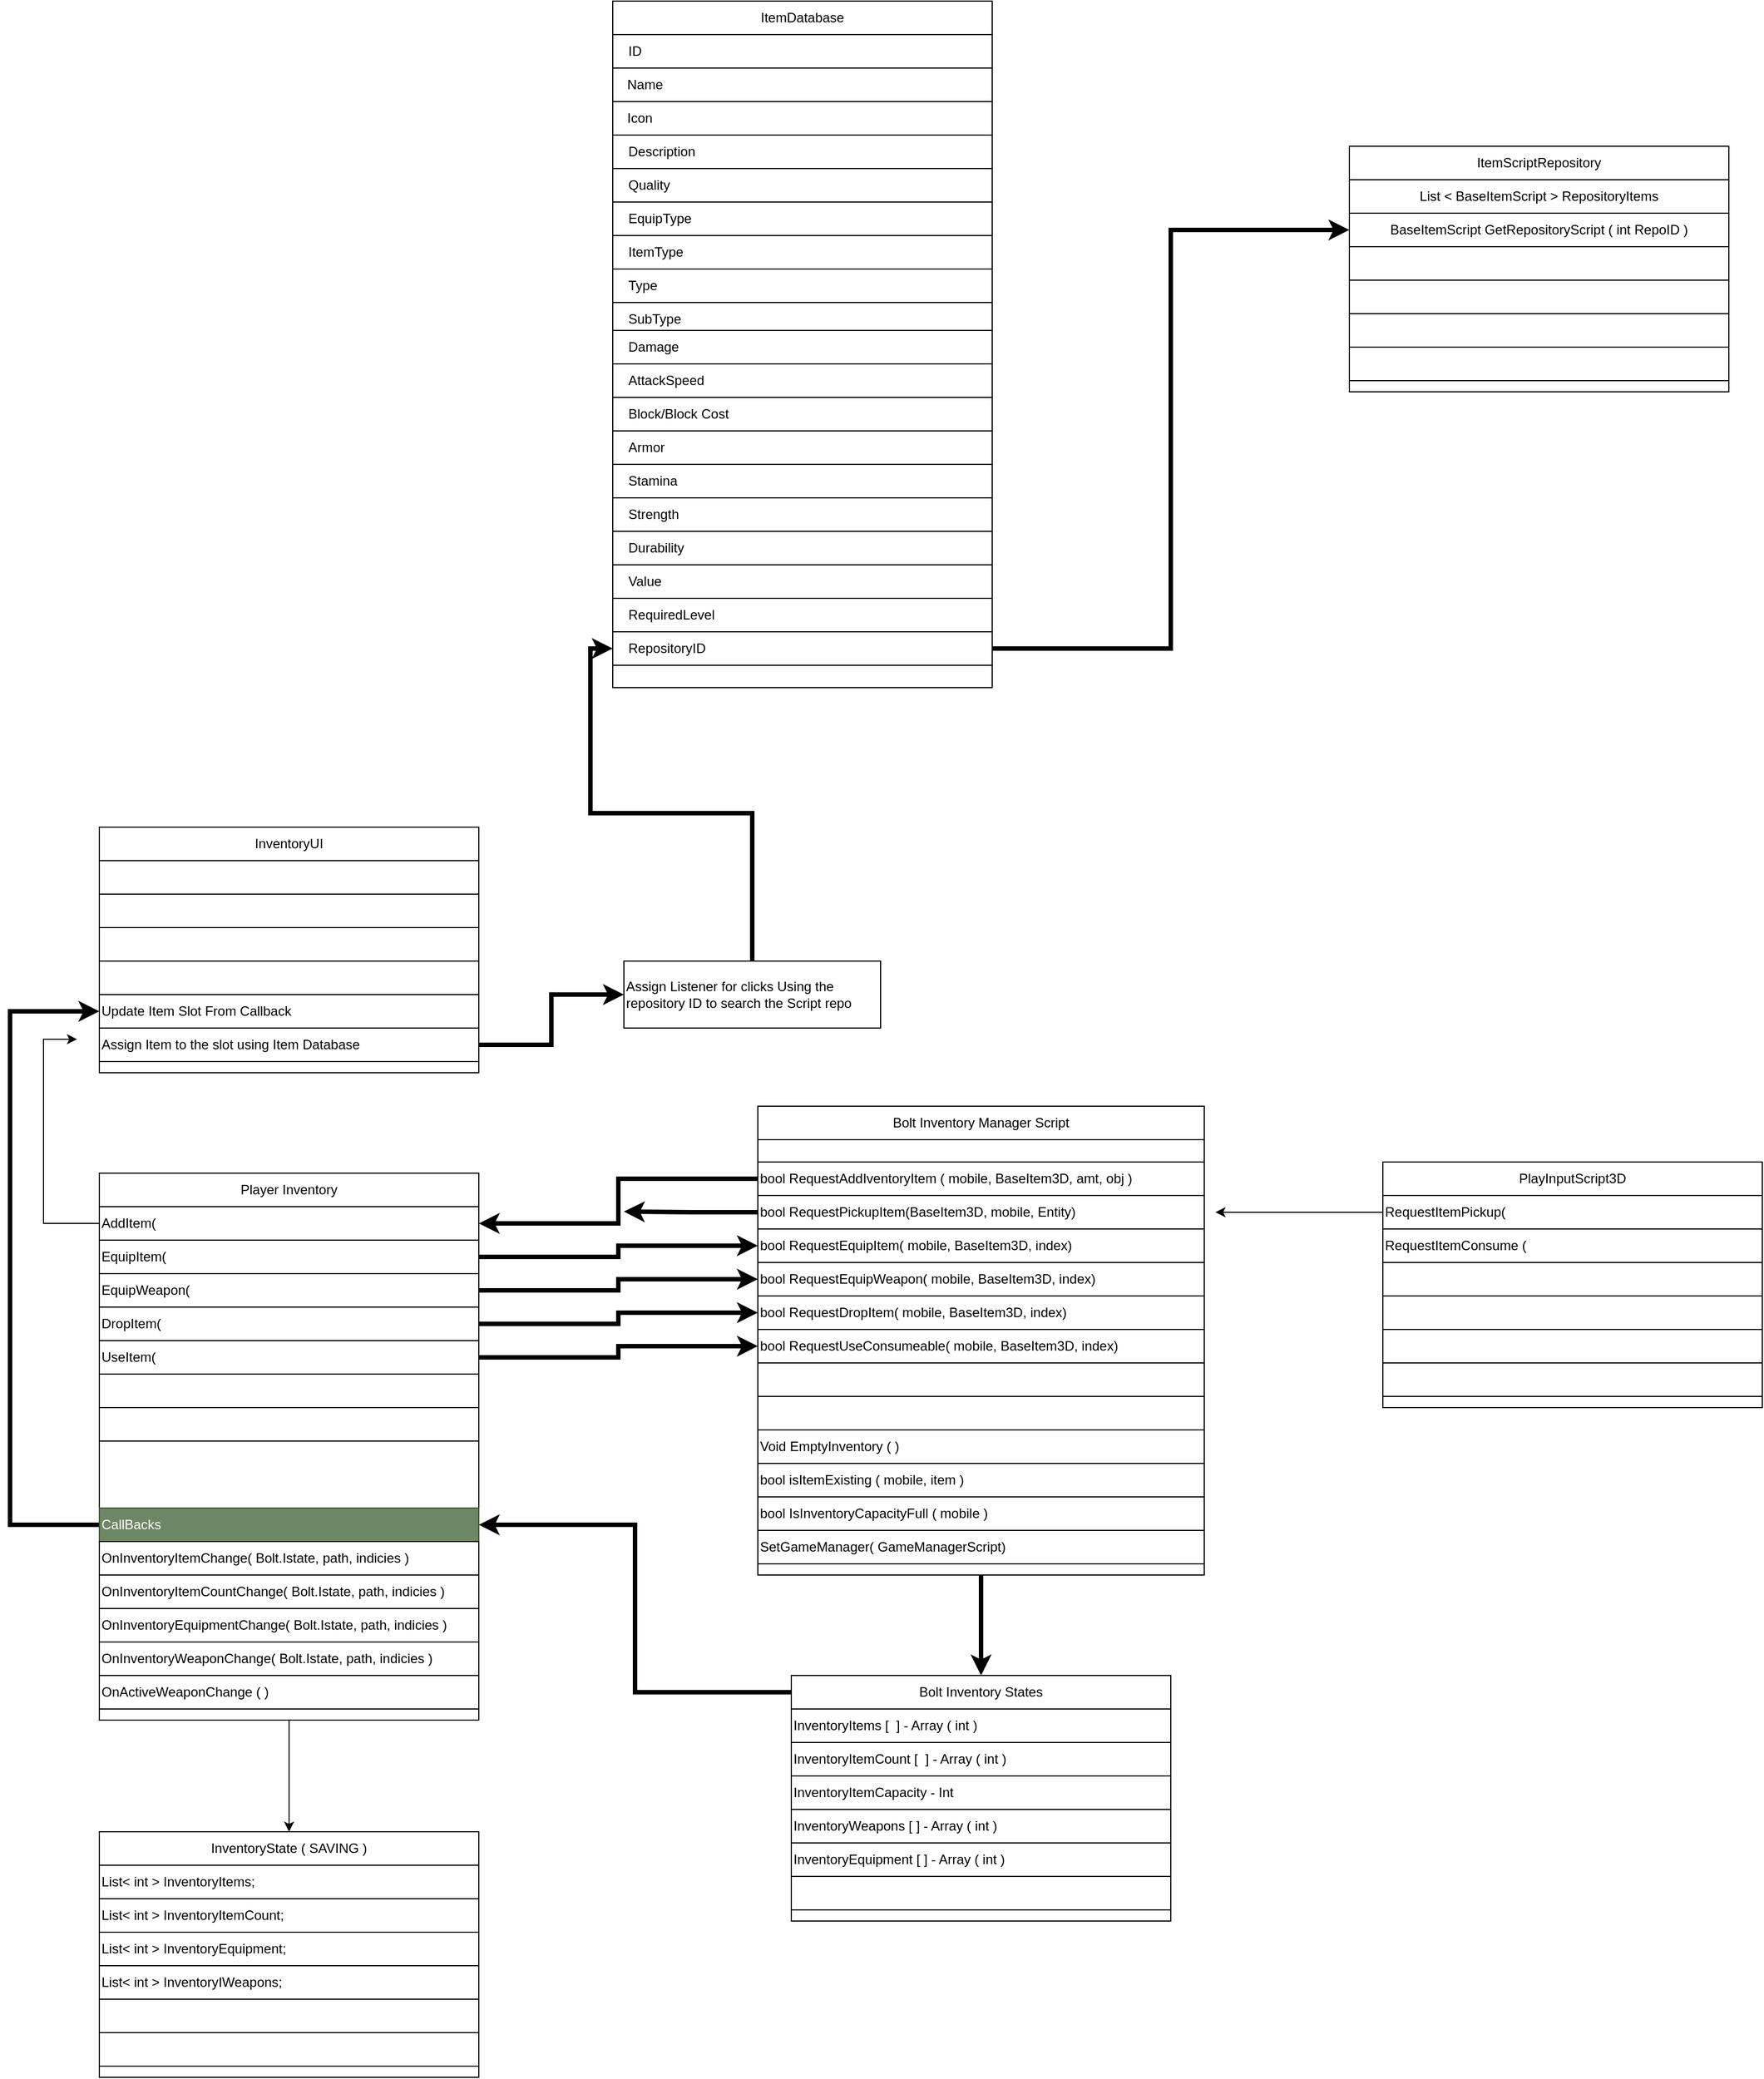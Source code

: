 <mxfile version="13.3.9" type="github">
  <diagram id="n1csDCfi8EnM-YTXpeLg" name="Page-1">
    <mxGraphModel dx="2647" dy="2227" grid="1" gridSize="10" guides="1" tooltips="1" connect="1" arrows="1" fold="1" page="1" pageScale="1" pageWidth="850" pageHeight="1100" math="0" shadow="0">
      <root>
        <mxCell id="0" />
        <mxCell id="1" parent="0" />
        <mxCell id="T52fhXwFiEbYfdr09F9V-1" value="" style="rounded=0;whiteSpace=wrap;html=1;" vertex="1" parent="1">
          <mxGeometry x="670" y="500" width="340" height="220" as="geometry" />
        </mxCell>
        <mxCell id="T52fhXwFiEbYfdr09F9V-88" style="edgeStyle=orthogonalEdgeStyle;rounded=0;orthogonalLoop=1;jettySize=auto;html=1;exitX=0;exitY=0.5;exitDx=0;exitDy=0;entryX=1;entryY=0.5;entryDx=0;entryDy=0;strokeWidth=4;" edge="1" parent="1" source="T52fhXwFiEbYfdr09F9V-2" target="T52fhXwFiEbYfdr09F9V-62">
          <mxGeometry relative="1" as="geometry" />
        </mxCell>
        <mxCell id="T52fhXwFiEbYfdr09F9V-2" value="Bolt Inventory States" style="rounded=0;whiteSpace=wrap;html=1;" vertex="1" parent="1">
          <mxGeometry x="670" y="500" width="340" height="30" as="geometry" />
        </mxCell>
        <mxCell id="T52fhXwFiEbYfdr09F9V-3" value="InventoryItems [&amp;nbsp; ] - Array ( int )" style="rounded=0;whiteSpace=wrap;html=1;align=left;" vertex="1" parent="1">
          <mxGeometry x="670" y="530" width="340" height="30" as="geometry" />
        </mxCell>
        <mxCell id="T52fhXwFiEbYfdr09F9V-4" value="InventoryItemCount [&amp;nbsp; ] - Array ( int )" style="rounded=0;whiteSpace=wrap;html=1;align=left;" vertex="1" parent="1">
          <mxGeometry x="670" y="560" width="340" height="30" as="geometry" />
        </mxCell>
        <mxCell id="T52fhXwFiEbYfdr09F9V-5" value="InventoryItemCapacity - Int" style="rounded=0;whiteSpace=wrap;html=1;align=left;" vertex="1" parent="1">
          <mxGeometry x="670" y="590" width="340" height="30" as="geometry" />
        </mxCell>
        <mxCell id="T52fhXwFiEbYfdr09F9V-6" value="InventoryWeapons [ ] - Array ( int )" style="rounded=0;whiteSpace=wrap;html=1;align=left;" vertex="1" parent="1">
          <mxGeometry x="670" y="620" width="340" height="30" as="geometry" />
        </mxCell>
        <mxCell id="T52fhXwFiEbYfdr09F9V-7" value="InventoryEquipment [ ] - Array ( int )" style="rounded=0;whiteSpace=wrap;html=1;align=left;" vertex="1" parent="1">
          <mxGeometry x="670" y="650" width="340" height="30" as="geometry" />
        </mxCell>
        <mxCell id="T52fhXwFiEbYfdr09F9V-8" value="" style="rounded=0;whiteSpace=wrap;html=1;align=left;" vertex="1" parent="1">
          <mxGeometry x="670" y="680" width="340" height="30" as="geometry" />
        </mxCell>
        <mxCell id="T52fhXwFiEbYfdr09F9V-86" style="edgeStyle=orthogonalEdgeStyle;rounded=0;orthogonalLoop=1;jettySize=auto;html=1;exitX=0.5;exitY=1;exitDx=0;exitDy=0;entryX=0.5;entryY=0;entryDx=0;entryDy=0;" edge="1" parent="1" source="T52fhXwFiEbYfdr09F9V-9" target="T52fhXwFiEbYfdr09F9V-69">
          <mxGeometry relative="1" as="geometry" />
        </mxCell>
        <mxCell id="T52fhXwFiEbYfdr09F9V-9" value="" style="rounded=0;whiteSpace=wrap;html=1;" vertex="1" parent="1">
          <mxGeometry x="50" y="50" width="340" height="490" as="geometry" />
        </mxCell>
        <mxCell id="T52fhXwFiEbYfdr09F9V-10" value="Player Inventory" style="rounded=0;whiteSpace=wrap;html=1;" vertex="1" parent="1">
          <mxGeometry x="50" y="50" width="340" height="30" as="geometry" />
        </mxCell>
        <mxCell id="T52fhXwFiEbYfdr09F9V-80" style="edgeStyle=orthogonalEdgeStyle;rounded=0;orthogonalLoop=1;jettySize=auto;html=1;exitX=0;exitY=0.5;exitDx=0;exitDy=0;" edge="1" parent="1" source="T52fhXwFiEbYfdr09F9V-11">
          <mxGeometry relative="1" as="geometry">
            <mxPoint x="30" y="-70" as="targetPoint" />
            <Array as="points">
              <mxPoint y="95" />
              <mxPoint y="-70" />
            </Array>
          </mxGeometry>
        </mxCell>
        <mxCell id="T52fhXwFiEbYfdr09F9V-11" value="AddItem(" style="rounded=0;whiteSpace=wrap;html=1;align=left;verticalAlign=middle;" vertex="1" parent="1">
          <mxGeometry x="50" y="80" width="340" height="30" as="geometry" />
        </mxCell>
        <mxCell id="T52fhXwFiEbYfdr09F9V-93" style="edgeStyle=orthogonalEdgeStyle;rounded=0;orthogonalLoop=1;jettySize=auto;html=1;exitX=1;exitY=0.5;exitDx=0;exitDy=0;entryX=0;entryY=0.5;entryDx=0;entryDy=0;strokeWidth=4;" edge="1" parent="1" source="T52fhXwFiEbYfdr09F9V-12" target="T52fhXwFiEbYfdr09F9V-30">
          <mxGeometry relative="1" as="geometry" />
        </mxCell>
        <mxCell id="T52fhXwFiEbYfdr09F9V-12" value="DropItem(" style="rounded=0;whiteSpace=wrap;html=1;align=left;verticalAlign=middle;" vertex="1" parent="1">
          <mxGeometry x="50" y="170" width="340" height="30" as="geometry" />
        </mxCell>
        <mxCell id="T52fhXwFiEbYfdr09F9V-94" style="edgeStyle=orthogonalEdgeStyle;rounded=0;orthogonalLoop=1;jettySize=auto;html=1;exitX=1;exitY=0.5;exitDx=0;exitDy=0;entryX=0;entryY=0.5;entryDx=0;entryDy=0;strokeWidth=4;" edge="1" parent="1" source="T52fhXwFiEbYfdr09F9V-13" target="T52fhXwFiEbYfdr09F9V-31">
          <mxGeometry relative="1" as="geometry" />
        </mxCell>
        <mxCell id="T52fhXwFiEbYfdr09F9V-13" value="UseItem(" style="rounded=0;whiteSpace=wrap;html=1;align=left;verticalAlign=middle;" vertex="1" parent="1">
          <mxGeometry x="50" y="200" width="340" height="30" as="geometry" />
        </mxCell>
        <mxCell id="T52fhXwFiEbYfdr09F9V-91" style="edgeStyle=orthogonalEdgeStyle;rounded=0;orthogonalLoop=1;jettySize=auto;html=1;exitX=1;exitY=0.5;exitDx=0;exitDy=0;entryX=0;entryY=0.5;entryDx=0;entryDy=0;strokeWidth=4;" edge="1" parent="1" source="T52fhXwFiEbYfdr09F9V-14" target="T52fhXwFiEbYfdr09F9V-28">
          <mxGeometry relative="1" as="geometry" />
        </mxCell>
        <mxCell id="T52fhXwFiEbYfdr09F9V-14" value="EquipItem(" style="rounded=0;whiteSpace=wrap;html=1;align=left;verticalAlign=middle;" vertex="1" parent="1">
          <mxGeometry x="50" y="110" width="340" height="30" as="geometry" />
        </mxCell>
        <mxCell id="T52fhXwFiEbYfdr09F9V-15" value="" style="rounded=0;whiteSpace=wrap;html=1;align=left;verticalAlign=middle;" vertex="1" parent="1">
          <mxGeometry x="50" y="260" width="340" height="30" as="geometry" />
        </mxCell>
        <mxCell id="T52fhXwFiEbYfdr09F9V-92" style="edgeStyle=orthogonalEdgeStyle;rounded=0;orthogonalLoop=1;jettySize=auto;html=1;exitX=1;exitY=0.5;exitDx=0;exitDy=0;entryX=0;entryY=0.5;entryDx=0;entryDy=0;strokeWidth=4;" edge="1" parent="1" source="T52fhXwFiEbYfdr09F9V-16" target="T52fhXwFiEbYfdr09F9V-29">
          <mxGeometry relative="1" as="geometry" />
        </mxCell>
        <mxCell id="T52fhXwFiEbYfdr09F9V-16" value="EquipWeapon(" style="rounded=0;whiteSpace=wrap;html=1;align=left;verticalAlign=middle;" vertex="1" parent="1">
          <mxGeometry x="50" y="140" width="340" height="30" as="geometry" />
        </mxCell>
        <mxCell id="T52fhXwFiEbYfdr09F9V-17" value="" style="rounded=0;whiteSpace=wrap;html=1;" vertex="1" parent="1">
          <mxGeometry x="50" y="-260" width="340" height="220" as="geometry" />
        </mxCell>
        <mxCell id="T52fhXwFiEbYfdr09F9V-18" value="InventoryUI" style="rounded=0;whiteSpace=wrap;html=1;" vertex="1" parent="1">
          <mxGeometry x="50" y="-260" width="340" height="30" as="geometry" />
        </mxCell>
        <mxCell id="T52fhXwFiEbYfdr09F9V-19" value="" style="rounded=0;whiteSpace=wrap;html=1;align=left;" vertex="1" parent="1">
          <mxGeometry x="50" y="-230" width="340" height="30" as="geometry" />
        </mxCell>
        <mxCell id="T52fhXwFiEbYfdr09F9V-20" value="" style="rounded=0;whiteSpace=wrap;html=1;align=left;" vertex="1" parent="1">
          <mxGeometry x="50" y="-200" width="340" height="30" as="geometry" />
        </mxCell>
        <mxCell id="T52fhXwFiEbYfdr09F9V-21" value="" style="rounded=0;whiteSpace=wrap;html=1;align=left;" vertex="1" parent="1">
          <mxGeometry x="50" y="-170" width="340" height="30" as="geometry" />
        </mxCell>
        <mxCell id="T52fhXwFiEbYfdr09F9V-22" value="" style="rounded=0;whiteSpace=wrap;html=1;align=left;" vertex="1" parent="1">
          <mxGeometry x="50" y="-140" width="340" height="30" as="geometry" />
        </mxCell>
        <mxCell id="T52fhXwFiEbYfdr09F9V-23" value="Update Item Slot From Callback" style="rounded=0;whiteSpace=wrap;html=1;align=left;" vertex="1" parent="1">
          <mxGeometry x="50" y="-110" width="340" height="30" as="geometry" />
        </mxCell>
        <mxCell id="T52fhXwFiEbYfdr09F9V-98" style="edgeStyle=orthogonalEdgeStyle;rounded=0;orthogonalLoop=1;jettySize=auto;html=1;exitX=1;exitY=0.5;exitDx=0;exitDy=0;entryX=0;entryY=0.5;entryDx=0;entryDy=0;strokeWidth=4;" edge="1" parent="1" source="T52fhXwFiEbYfdr09F9V-24" target="T52fhXwFiEbYfdr09F9V-97">
          <mxGeometry relative="1" as="geometry" />
        </mxCell>
        <mxCell id="T52fhXwFiEbYfdr09F9V-24" value="Assign Item to the slot using Item Database" style="rounded=0;whiteSpace=wrap;html=1;align=left;" vertex="1" parent="1">
          <mxGeometry x="50" y="-80" width="340" height="30" as="geometry" />
        </mxCell>
        <mxCell id="T52fhXwFiEbYfdr09F9V-89" style="edgeStyle=orthogonalEdgeStyle;rounded=0;orthogonalLoop=1;jettySize=auto;html=1;exitX=0.5;exitY=1;exitDx=0;exitDy=0;entryX=0.5;entryY=0;entryDx=0;entryDy=0;strokeWidth=4;" edge="1" parent="1" source="T52fhXwFiEbYfdr09F9V-25" target="T52fhXwFiEbYfdr09F9V-2">
          <mxGeometry relative="1" as="geometry" />
        </mxCell>
        <mxCell id="T52fhXwFiEbYfdr09F9V-25" value="" style="rounded=0;whiteSpace=wrap;html=1;" vertex="1" parent="1">
          <mxGeometry x="640" y="-10" width="400" height="420" as="geometry" />
        </mxCell>
        <mxCell id="T52fhXwFiEbYfdr09F9V-26" value="Bolt Inventory Manager Script" style="rounded=0;whiteSpace=wrap;html=1;" vertex="1" parent="1">
          <mxGeometry x="640" y="-10" width="400" height="30" as="geometry" />
        </mxCell>
        <mxCell id="T52fhXwFiEbYfdr09F9V-95" style="edgeStyle=orthogonalEdgeStyle;rounded=0;orthogonalLoop=1;jettySize=auto;html=1;exitX=0;exitY=0.5;exitDx=0;exitDy=0;strokeWidth=4;" edge="1" parent="1" source="T52fhXwFiEbYfdr09F9V-27">
          <mxGeometry relative="1" as="geometry">
            <mxPoint x="520.0" y="84.429" as="targetPoint" />
          </mxGeometry>
        </mxCell>
        <mxCell id="T52fhXwFiEbYfdr09F9V-27" value="bool RequestPickupItem(BaseItem3D, mobile, Entity) " style="rounded=0;whiteSpace=wrap;html=1;align=left;" vertex="1" parent="1">
          <mxGeometry x="640" y="70" width="400" height="30" as="geometry" />
        </mxCell>
        <mxCell id="T52fhXwFiEbYfdr09F9V-28" value="bool RequestEquipItem( mobile, BaseItem3D, index)" style="rounded=0;whiteSpace=wrap;html=1;align=left;" vertex="1" parent="1">
          <mxGeometry x="640" y="100" width="400" height="30" as="geometry" />
        </mxCell>
        <mxCell id="T52fhXwFiEbYfdr09F9V-29" value="bool RequestEquipWeapon( mobile, BaseItem3D, index)" style="rounded=0;whiteSpace=wrap;html=1;align=left;" vertex="1" parent="1">
          <mxGeometry x="640" y="130" width="400" height="30" as="geometry" />
        </mxCell>
        <mxCell id="T52fhXwFiEbYfdr09F9V-30" value="bool RequestDropItem( mobile, BaseItem3D, index)" style="rounded=0;whiteSpace=wrap;html=1;align=left;" vertex="1" parent="1">
          <mxGeometry x="640" y="160" width="400" height="30" as="geometry" />
        </mxCell>
        <mxCell id="T52fhXwFiEbYfdr09F9V-31" value="bool RequestUseConsumeable( mobile, BaseItem3D, index)" style="rounded=0;whiteSpace=wrap;html=1;align=left;" vertex="1" parent="1">
          <mxGeometry x="640" y="190" width="400" height="30" as="geometry" />
        </mxCell>
        <mxCell id="T52fhXwFiEbYfdr09F9V-90" style="edgeStyle=orthogonalEdgeStyle;rounded=0;orthogonalLoop=1;jettySize=auto;html=1;exitX=0;exitY=0.5;exitDx=0;exitDy=0;entryX=1;entryY=0.5;entryDx=0;entryDy=0;strokeWidth=4;" edge="1" parent="1" source="T52fhXwFiEbYfdr09F9V-32" target="T52fhXwFiEbYfdr09F9V-11">
          <mxGeometry relative="1" as="geometry" />
        </mxCell>
        <mxCell id="T52fhXwFiEbYfdr09F9V-32" value="bool RequestAddIventoryItem ( mobile, BaseItem3D, amt, obj )" style="rounded=0;whiteSpace=wrap;html=1;align=left;" vertex="1" parent="1">
          <mxGeometry x="640" y="40" width="400" height="30" as="geometry" />
        </mxCell>
        <mxCell id="T52fhXwFiEbYfdr09F9V-33" value="" style="rounded=0;whiteSpace=wrap;html=1;" vertex="1" parent="1">
          <mxGeometry x="510" y="-1000" width="340" height="615" as="geometry" />
        </mxCell>
        <mxCell id="T52fhXwFiEbYfdr09F9V-34" value="ItemDatabase" style="rounded=0;whiteSpace=wrap;html=1;" vertex="1" parent="1">
          <mxGeometry x="510" y="-1000" width="340" height="30" as="geometry" />
        </mxCell>
        <mxCell id="T52fhXwFiEbYfdr09F9V-35" value="ID" style="rounded=0;whiteSpace=wrap;html=1;align=left;spacingLeft=12;" vertex="1" parent="1">
          <mxGeometry x="510" y="-970" width="340" height="30" as="geometry" />
        </mxCell>
        <mxCell id="T52fhXwFiEbYfdr09F9V-36" value="Name" style="rounded=0;whiteSpace=wrap;html=1;align=left;spacingLeft=11;" vertex="1" parent="1">
          <mxGeometry x="510" y="-940" width="340" height="30" as="geometry" />
        </mxCell>
        <mxCell id="T52fhXwFiEbYfdr09F9V-37" value="Icon" style="rounded=0;whiteSpace=wrap;html=1;align=left;spacingLeft=11;" vertex="1" parent="1">
          <mxGeometry x="510" y="-910" width="340" height="30" as="geometry" />
        </mxCell>
        <mxCell id="T52fhXwFiEbYfdr09F9V-38" value="Description" style="rounded=0;whiteSpace=wrap;html=1;align=left;spacingLeft=12;" vertex="1" parent="1">
          <mxGeometry x="510" y="-880" width="340" height="30" as="geometry" />
        </mxCell>
        <mxCell id="T52fhXwFiEbYfdr09F9V-39" value="Quality" style="rounded=0;whiteSpace=wrap;html=1;align=left;spacingLeft=12;" vertex="1" parent="1">
          <mxGeometry x="510" y="-850" width="340" height="30" as="geometry" />
        </mxCell>
        <mxCell id="T52fhXwFiEbYfdr09F9V-40" value="ItemType" style="rounded=0;whiteSpace=wrap;html=1;align=left;spacingLeft=12;" vertex="1" parent="1">
          <mxGeometry x="510" y="-790" width="340" height="30" as="geometry" />
        </mxCell>
        <mxCell id="T52fhXwFiEbYfdr09F9V-41" value="" style="rounded=0;whiteSpace=wrap;html=1;" vertex="1" parent="1">
          <mxGeometry x="1170" y="-870" width="340" height="220" as="geometry" />
        </mxCell>
        <mxCell id="T52fhXwFiEbYfdr09F9V-42" value="ItemScriptRepository" style="rounded=0;whiteSpace=wrap;html=1;" vertex="1" parent="1">
          <mxGeometry x="1170" y="-870" width="340" height="30" as="geometry" />
        </mxCell>
        <mxCell id="T52fhXwFiEbYfdr09F9V-43" value="List &amp;lt; BaseItemScript &amp;gt; RepositoryItems" style="rounded=0;whiteSpace=wrap;html=1;" vertex="1" parent="1">
          <mxGeometry x="1170" y="-840" width="340" height="30" as="geometry" />
        </mxCell>
        <mxCell id="T52fhXwFiEbYfdr09F9V-44" value="BaseItemScript GetRepositoryScript ( int RepoID )" style="rounded=0;whiteSpace=wrap;html=1;" vertex="1" parent="1">
          <mxGeometry x="1170" y="-810" width="340" height="30" as="geometry" />
        </mxCell>
        <mxCell id="T52fhXwFiEbYfdr09F9V-45" value="" style="rounded=0;whiteSpace=wrap;html=1;" vertex="1" parent="1">
          <mxGeometry x="1170" y="-780" width="340" height="30" as="geometry" />
        </mxCell>
        <mxCell id="T52fhXwFiEbYfdr09F9V-46" value="" style="rounded=0;whiteSpace=wrap;html=1;" vertex="1" parent="1">
          <mxGeometry x="1170" y="-750" width="340" height="30" as="geometry" />
        </mxCell>
        <mxCell id="T52fhXwFiEbYfdr09F9V-47" value="" style="rounded=0;whiteSpace=wrap;html=1;" vertex="1" parent="1">
          <mxGeometry x="1170" y="-720" width="340" height="30" as="geometry" />
        </mxCell>
        <mxCell id="T52fhXwFiEbYfdr09F9V-48" value="" style="rounded=0;whiteSpace=wrap;html=1;" vertex="1" parent="1">
          <mxGeometry x="1170" y="-690" width="340" height="30" as="geometry" />
        </mxCell>
        <mxCell id="T52fhXwFiEbYfdr09F9V-49" value="" style="rounded=0;whiteSpace=wrap;html=1;" vertex="1" parent="1">
          <mxGeometry x="1200" y="40" width="340" height="220" as="geometry" />
        </mxCell>
        <mxCell id="T52fhXwFiEbYfdr09F9V-50" value="PlayInputScript3D" style="rounded=0;whiteSpace=wrap;html=1;" vertex="1" parent="1">
          <mxGeometry x="1200" y="40" width="340" height="30" as="geometry" />
        </mxCell>
        <mxCell id="T52fhXwFiEbYfdr09F9V-78" style="edgeStyle=orthogonalEdgeStyle;rounded=0;orthogonalLoop=1;jettySize=auto;html=1;exitX=0;exitY=0.5;exitDx=0;exitDy=0;" edge="1" parent="1" source="T52fhXwFiEbYfdr09F9V-51">
          <mxGeometry relative="1" as="geometry">
            <mxPoint x="1050" y="84.941" as="targetPoint" />
          </mxGeometry>
        </mxCell>
        <mxCell id="T52fhXwFiEbYfdr09F9V-51" value="RequestItemPickup(" style="rounded=0;whiteSpace=wrap;html=1;align=left;verticalAlign=middle;" vertex="1" parent="1">
          <mxGeometry x="1200" y="70" width="340" height="30" as="geometry" />
        </mxCell>
        <mxCell id="T52fhXwFiEbYfdr09F9V-52" value="RequestItemConsume (" style="rounded=0;whiteSpace=wrap;html=1;align=left;verticalAlign=middle;" vertex="1" parent="1">
          <mxGeometry x="1200" y="100" width="340" height="30" as="geometry" />
        </mxCell>
        <mxCell id="T52fhXwFiEbYfdr09F9V-53" value="" style="rounded=0;whiteSpace=wrap;html=1;align=left;verticalAlign=middle;" vertex="1" parent="1">
          <mxGeometry x="1200" y="130" width="340" height="30" as="geometry" />
        </mxCell>
        <mxCell id="T52fhXwFiEbYfdr09F9V-54" value="" style="rounded=0;whiteSpace=wrap;html=1;align=left;verticalAlign=middle;" vertex="1" parent="1">
          <mxGeometry x="1200" y="160" width="340" height="30" as="geometry" />
        </mxCell>
        <mxCell id="T52fhXwFiEbYfdr09F9V-55" value="" style="rounded=0;whiteSpace=wrap;html=1;align=left;verticalAlign=middle;" vertex="1" parent="1">
          <mxGeometry x="1200" y="190" width="340" height="30" as="geometry" />
        </mxCell>
        <mxCell id="T52fhXwFiEbYfdr09F9V-56" value="" style="rounded=0;whiteSpace=wrap;html=1;align=left;verticalAlign=middle;" vertex="1" parent="1">
          <mxGeometry x="1200" y="220" width="340" height="30" as="geometry" />
        </mxCell>
        <mxCell id="T52fhXwFiEbYfdr09F9V-57" value="" style="rounded=0;whiteSpace=wrap;html=1;align=left;" vertex="1" parent="1">
          <mxGeometry x="640" y="250" width="400" height="30" as="geometry" />
        </mxCell>
        <mxCell id="T52fhXwFiEbYfdr09F9V-58" value="Void EmptyInventory ( )" style="rounded=0;whiteSpace=wrap;html=1;align=left;" vertex="1" parent="1">
          <mxGeometry x="640" y="280" width="400" height="30" as="geometry" />
        </mxCell>
        <mxCell id="T52fhXwFiEbYfdr09F9V-59" value="bool isItemExisting ( mobile, item )" style="rounded=0;whiteSpace=wrap;html=1;align=left;" vertex="1" parent="1">
          <mxGeometry x="640" y="310" width="400" height="30" as="geometry" />
        </mxCell>
        <mxCell id="T52fhXwFiEbYfdr09F9V-60" value="bool IsInventoryCapacityFull ( mobile )" style="rounded=0;whiteSpace=wrap;html=1;align=left;" vertex="1" parent="1">
          <mxGeometry x="640" y="340" width="400" height="30" as="geometry" />
        </mxCell>
        <mxCell id="T52fhXwFiEbYfdr09F9V-61" value="SetGameManager( GameManagerScript)" style="rounded=0;whiteSpace=wrap;html=1;align=left;" vertex="1" parent="1">
          <mxGeometry x="640" y="370" width="400" height="30" as="geometry" />
        </mxCell>
        <mxCell id="T52fhXwFiEbYfdr09F9V-96" style="edgeStyle=orthogonalEdgeStyle;rounded=0;orthogonalLoop=1;jettySize=auto;html=1;exitX=0;exitY=0.5;exitDx=0;exitDy=0;entryX=0;entryY=0.5;entryDx=0;entryDy=0;strokeWidth=4;" edge="1" parent="1" source="T52fhXwFiEbYfdr09F9V-62" target="T52fhXwFiEbYfdr09F9V-23">
          <mxGeometry relative="1" as="geometry">
            <Array as="points">
              <mxPoint x="-30" y="365" />
              <mxPoint x="-30" y="-95" />
            </Array>
          </mxGeometry>
        </mxCell>
        <mxCell id="T52fhXwFiEbYfdr09F9V-62" value="CallBacks" style="rounded=0;whiteSpace=wrap;html=1;align=left;verticalAlign=middle;fillColor=#6d8764;strokeColor=#3A5431;fontColor=#ffffff;" vertex="1" parent="1">
          <mxGeometry x="50" y="350" width="340" height="30" as="geometry" />
        </mxCell>
        <mxCell id="T52fhXwFiEbYfdr09F9V-63" value="OnInventoryItemChange( Bolt.Istate, path, indicies )" style="rounded=0;whiteSpace=wrap;html=1;align=left;verticalAlign=middle;" vertex="1" parent="1">
          <mxGeometry x="50" y="380" width="340" height="30" as="geometry" />
        </mxCell>
        <mxCell id="T52fhXwFiEbYfdr09F9V-64" value="OnInventoryItemCountChange( Bolt.Istate, path, indicies )" style="rounded=0;whiteSpace=wrap;html=1;align=left;verticalAlign=middle;" vertex="1" parent="1">
          <mxGeometry x="50" y="410" width="340" height="30" as="geometry" />
        </mxCell>
        <mxCell id="T52fhXwFiEbYfdr09F9V-65" value="OnInventoryEquipmentChange( Bolt.Istate, path, indicies )" style="rounded=0;whiteSpace=wrap;html=1;align=left;verticalAlign=middle;" vertex="1" parent="1">
          <mxGeometry x="50" y="440" width="340" height="30" as="geometry" />
        </mxCell>
        <mxCell id="T52fhXwFiEbYfdr09F9V-66" value="OnInventoryWeaponChange( Bolt.Istate, path, indicies )" style="rounded=0;whiteSpace=wrap;html=1;align=left;verticalAlign=middle;" vertex="1" parent="1">
          <mxGeometry x="50" y="470" width="340" height="30" as="geometry" />
        </mxCell>
        <mxCell id="T52fhXwFiEbYfdr09F9V-67" value="OnActiveWeaponChange ( )" style="rounded=0;whiteSpace=wrap;html=1;align=left;verticalAlign=middle;" vertex="1" parent="1">
          <mxGeometry x="50" y="500" width="340" height="30" as="geometry" />
        </mxCell>
        <mxCell id="T52fhXwFiEbYfdr09F9V-68" value="" style="rounded=0;whiteSpace=wrap;html=1;" vertex="1" parent="1">
          <mxGeometry x="50" y="640" width="340" height="220" as="geometry" />
        </mxCell>
        <mxCell id="T52fhXwFiEbYfdr09F9V-69" value="InventoryState ( SAVING )" style="rounded=0;whiteSpace=wrap;html=1;" vertex="1" parent="1">
          <mxGeometry x="50" y="640" width="340" height="30" as="geometry" />
        </mxCell>
        <mxCell id="T52fhXwFiEbYfdr09F9V-70" value="List&amp;lt; int &amp;gt; InventoryItems;" style="rounded=0;whiteSpace=wrap;html=1;align=left;verticalAlign=middle;" vertex="1" parent="1">
          <mxGeometry x="50" y="670" width="340" height="30" as="geometry" />
        </mxCell>
        <mxCell id="T52fhXwFiEbYfdr09F9V-71" value="List&amp;lt; int &amp;gt; InventoryItemCount;" style="rounded=0;whiteSpace=wrap;html=1;align=left;verticalAlign=middle;" vertex="1" parent="1">
          <mxGeometry x="50" y="700" width="340" height="30" as="geometry" />
        </mxCell>
        <mxCell id="T52fhXwFiEbYfdr09F9V-72" value="List&amp;lt; int &amp;gt; InventoryEquipment;" style="rounded=0;whiteSpace=wrap;html=1;align=left;verticalAlign=middle;" vertex="1" parent="1">
          <mxGeometry x="50" y="730" width="340" height="30" as="geometry" />
        </mxCell>
        <mxCell id="T52fhXwFiEbYfdr09F9V-73" value="List&amp;lt; int &amp;gt; InventoryIWeapons;" style="rounded=0;whiteSpace=wrap;html=1;align=left;verticalAlign=middle;" vertex="1" parent="1">
          <mxGeometry x="50" y="760" width="340" height="30" as="geometry" />
        </mxCell>
        <mxCell id="T52fhXwFiEbYfdr09F9V-74" value="" style="rounded=0;whiteSpace=wrap;html=1;align=left;verticalAlign=middle;" vertex="1" parent="1">
          <mxGeometry x="50" y="790" width="340" height="30" as="geometry" />
        </mxCell>
        <mxCell id="T52fhXwFiEbYfdr09F9V-75" value="" style="rounded=0;whiteSpace=wrap;html=1;align=left;verticalAlign=middle;" vertex="1" parent="1">
          <mxGeometry x="50" y="820" width="340" height="30" as="geometry" />
        </mxCell>
        <mxCell id="T52fhXwFiEbYfdr09F9V-77" value="" style="rounded=0;whiteSpace=wrap;html=1;align=left;verticalAlign=middle;" vertex="1" parent="1">
          <mxGeometry x="50" y="230" width="340" height="30" as="geometry" />
        </mxCell>
        <mxCell id="T52fhXwFiEbYfdr09F9V-113" style="edgeStyle=orthogonalEdgeStyle;rounded=0;orthogonalLoop=1;jettySize=auto;html=1;exitX=0.5;exitY=0;exitDx=0;exitDy=0;entryX=0;entryY=0.5;entryDx=0;entryDy=0;strokeWidth=4;" edge="1" parent="1" source="T52fhXwFiEbYfdr09F9V-97" target="T52fhXwFiEbYfdr09F9V-112">
          <mxGeometry relative="1" as="geometry" />
        </mxCell>
        <mxCell id="T52fhXwFiEbYfdr09F9V-97" value="&lt;div&gt;Assign Listener for clicks Using the repository ID to search the Script repo&lt;br&gt;&lt;/div&gt;" style="rounded=0;whiteSpace=wrap;html=1;align=left;" vertex="1" parent="1">
          <mxGeometry x="520" y="-140" width="230" height="60" as="geometry" />
        </mxCell>
        <mxCell id="T52fhXwFiEbYfdr09F9V-99" value="EquipType" style="rounded=0;whiteSpace=wrap;html=1;align=left;spacingLeft=12;" vertex="1" parent="1">
          <mxGeometry x="510" y="-820" width="340" height="30" as="geometry" />
        </mxCell>
        <mxCell id="T52fhXwFiEbYfdr09F9V-100" value="Block/Block Cost" style="rounded=0;whiteSpace=wrap;html=1;align=left;spacingLeft=12;" vertex="1" parent="1">
          <mxGeometry x="510" y="-645" width="340" height="30" as="geometry" />
        </mxCell>
        <mxCell id="T52fhXwFiEbYfdr09F9V-102" value="SubType" style="rounded=0;whiteSpace=wrap;html=1;align=left;spacingLeft=12;" vertex="1" parent="1">
          <mxGeometry x="510" y="-730" width="340" height="30" as="geometry" />
        </mxCell>
        <mxCell id="T52fhXwFiEbYfdr09F9V-103" value="Damage" style="rounded=0;whiteSpace=wrap;html=1;align=left;spacingLeft=12;" vertex="1" parent="1">
          <mxGeometry x="510" y="-705" width="340" height="30" as="geometry" />
        </mxCell>
        <mxCell id="T52fhXwFiEbYfdr09F9V-104" value="AttackSpeed" style="rounded=0;whiteSpace=wrap;html=1;align=left;spacingLeft=12;" vertex="1" parent="1">
          <mxGeometry x="510" y="-675" width="340" height="30" as="geometry" />
        </mxCell>
        <mxCell id="T52fhXwFiEbYfdr09F9V-105" value="Durability" style="rounded=0;whiteSpace=wrap;html=1;align=left;spacingLeft=12;" vertex="1" parent="1">
          <mxGeometry x="510" y="-525" width="340" height="30" as="geometry" />
        </mxCell>
        <mxCell id="T52fhXwFiEbYfdr09F9V-106" value="Armor" style="rounded=0;whiteSpace=wrap;html=1;align=left;spacingLeft=12;" vertex="1" parent="1">
          <mxGeometry x="510" y="-615" width="340" height="30" as="geometry" />
        </mxCell>
        <mxCell id="T52fhXwFiEbYfdr09F9V-107" value="Type" style="rounded=0;whiteSpace=wrap;html=1;align=left;spacingLeft=12;" vertex="1" parent="1">
          <mxGeometry x="510" y="-760" width="340" height="30" as="geometry" />
        </mxCell>
        <mxCell id="T52fhXwFiEbYfdr09F9V-108" value="Strength" style="rounded=0;whiteSpace=wrap;html=1;align=left;spacingLeft=12;" vertex="1" parent="1">
          <mxGeometry x="510" y="-555" width="340" height="30" as="geometry" />
        </mxCell>
        <mxCell id="T52fhXwFiEbYfdr09F9V-109" value="Stamina" style="rounded=0;whiteSpace=wrap;html=1;align=left;spacingLeft=12;" vertex="1" parent="1">
          <mxGeometry x="510" y="-585" width="340" height="30" as="geometry" />
        </mxCell>
        <mxCell id="T52fhXwFiEbYfdr09F9V-110" value="Value" style="rounded=0;whiteSpace=wrap;html=1;align=left;spacingLeft=12;" vertex="1" parent="1">
          <mxGeometry x="510" y="-495" width="340" height="30" as="geometry" />
        </mxCell>
        <mxCell id="T52fhXwFiEbYfdr09F9V-111" value="RequiredLevel" style="rounded=0;whiteSpace=wrap;html=1;align=left;spacingLeft=12;" vertex="1" parent="1">
          <mxGeometry x="510" y="-465" width="340" height="30" as="geometry" />
        </mxCell>
        <mxCell id="T52fhXwFiEbYfdr09F9V-114" style="edgeStyle=orthogonalEdgeStyle;rounded=0;orthogonalLoop=1;jettySize=auto;html=1;exitX=1;exitY=0.5;exitDx=0;exitDy=0;entryX=0;entryY=0.5;entryDx=0;entryDy=0;strokeWidth=4;" edge="1" parent="1" source="T52fhXwFiEbYfdr09F9V-112" target="T52fhXwFiEbYfdr09F9V-44">
          <mxGeometry relative="1" as="geometry" />
        </mxCell>
        <mxCell id="T52fhXwFiEbYfdr09F9V-112" value="RepositoryID" style="rounded=0;whiteSpace=wrap;html=1;align=left;spacingLeft=12;" vertex="1" parent="1">
          <mxGeometry x="510" y="-435" width="340" height="30" as="geometry" />
        </mxCell>
      </root>
    </mxGraphModel>
  </diagram>
</mxfile>
